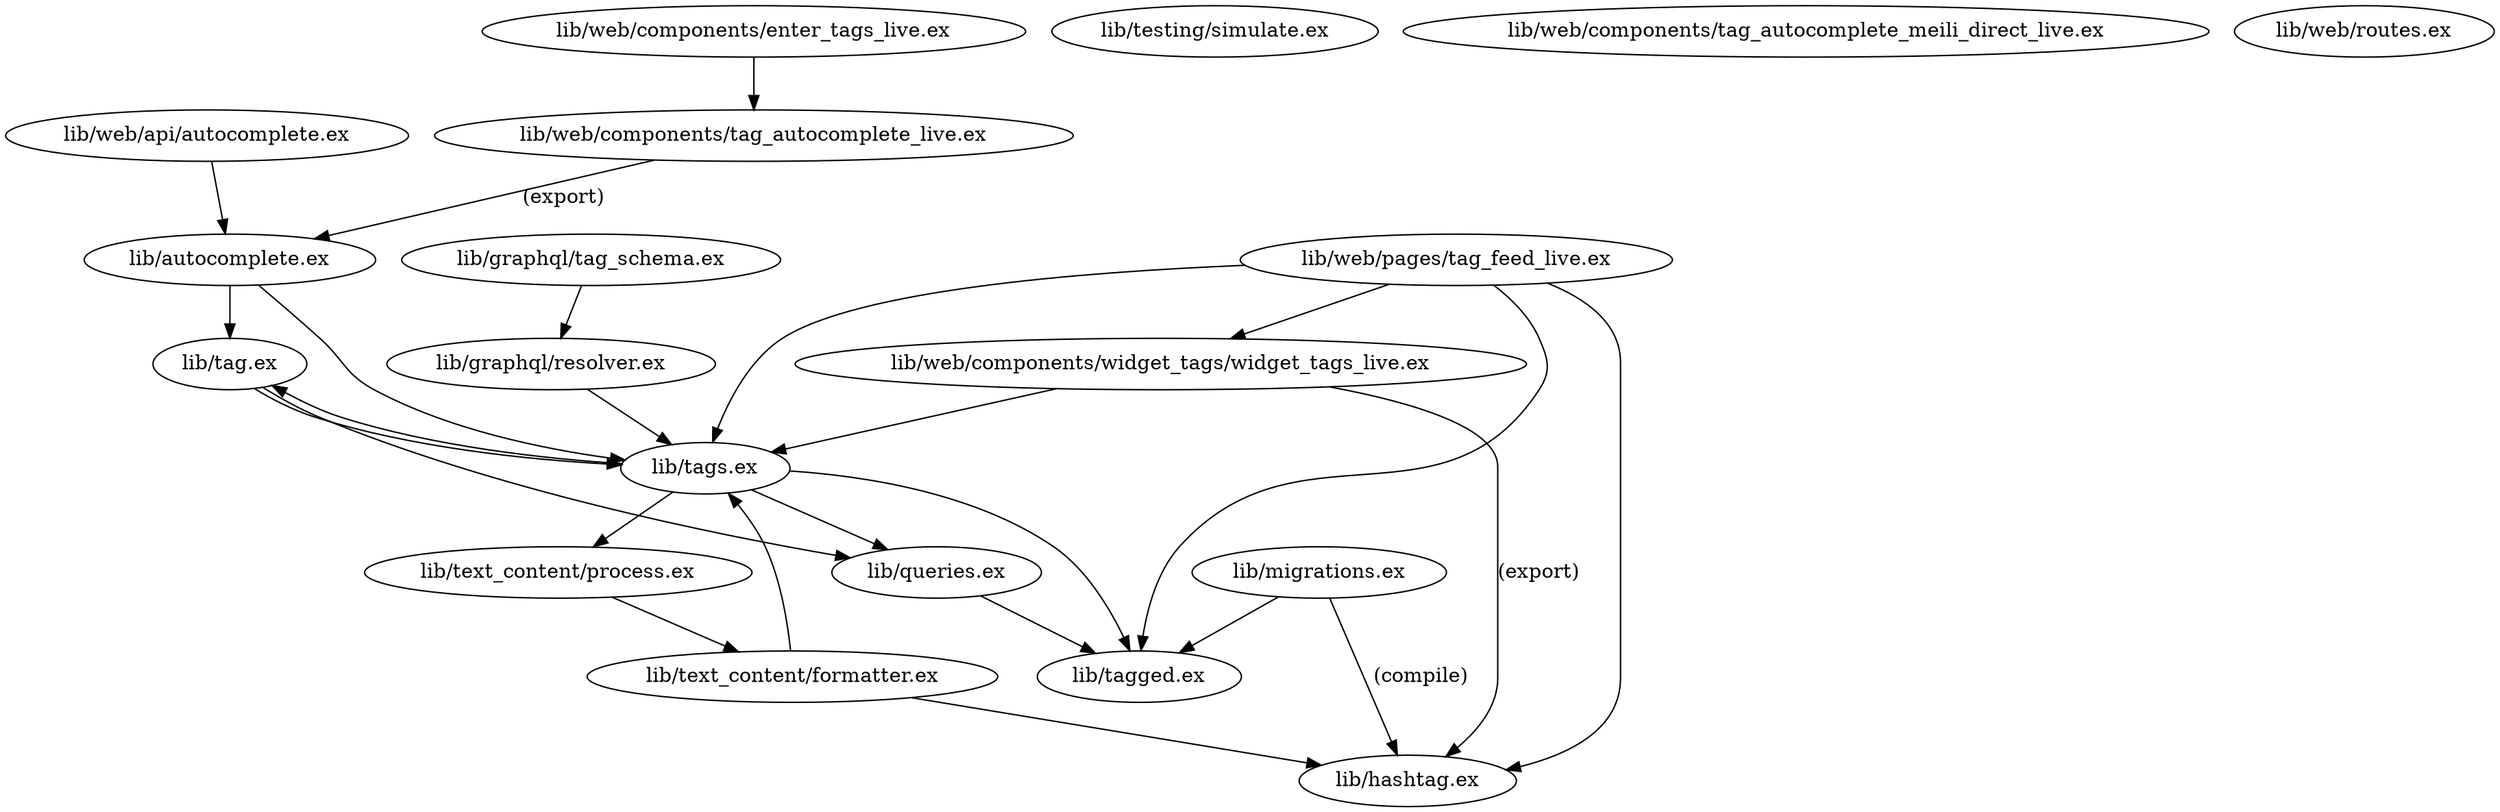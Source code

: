 digraph "xref graph" {
  "lib/autocomplete.ex"
  "lib/autocomplete.ex" -> "lib/tag.ex"
  "lib/tag.ex" -> "lib/queries.ex"
  "lib/queries.ex" -> "lib/tagged.ex"
  "lib/tag.ex" -> "lib/tags.ex"
  "lib/tags.ex" -> "lib/queries.ex"
  "lib/tags.ex" -> "lib/tag.ex"
  "lib/tags.ex" -> "lib/tagged.ex"
  "lib/tags.ex" -> "lib/text_content/process.ex"
  "lib/text_content/process.ex" -> "lib/text_content/formatter.ex"
  "lib/text_content/formatter.ex" -> "lib/hashtag.ex"
  "lib/text_content/formatter.ex" -> "lib/tags.ex"
  "lib/autocomplete.ex" -> "lib/tags.ex"
  "lib/graphql/resolver.ex"
  "lib/graphql/resolver.ex" -> "lib/tags.ex"
  "lib/graphql/tag_schema.ex"
  "lib/graphql/tag_schema.ex" -> "lib/graphql/resolver.ex"
  "lib/hashtag.ex"
  "lib/migrations.ex"
  "lib/migrations.ex" -> "lib/hashtag.ex" [label="(compile)"]
  "lib/migrations.ex" -> "lib/tagged.ex"
  "lib/queries.ex"
  "lib/tag.ex"
  "lib/tagged.ex"
  "lib/tags.ex"
  "lib/testing/simulate.ex"
  "lib/text_content/formatter.ex"
  "lib/text_content/process.ex"
  "lib/web/api/autocomplete.ex"
  "lib/web/api/autocomplete.ex" -> "lib/autocomplete.ex"
  "lib/web/components/enter_tags_live.ex"
  "lib/web/components/enter_tags_live.ex" -> "lib/web/components/tag_autocomplete_live.ex"
  "lib/web/components/tag_autocomplete_live.ex" -> "lib/autocomplete.ex" [label="(export)"]
  "lib/web/components/tag_autocomplete_live.ex"
  "lib/web/components/tag_autocomplete_meili_direct_live.ex"
  "lib/web/components/widget_tags/widget_tags_live.ex"
  "lib/web/components/widget_tags/widget_tags_live.ex" -> "lib/hashtag.ex" [label="(export)"]
  "lib/web/components/widget_tags/widget_tags_live.ex" -> "lib/tags.ex"
  "lib/web/pages/tag_feed_live.ex"
  "lib/web/pages/tag_feed_live.ex" -> "lib/hashtag.ex"
  "lib/web/pages/tag_feed_live.ex" -> "lib/tagged.ex"
  "lib/web/pages/tag_feed_live.ex" -> "lib/tags.ex"
  "lib/web/pages/tag_feed_live.ex" -> "lib/web/components/widget_tags/widget_tags_live.ex"
  "lib/web/routes.ex"
}
